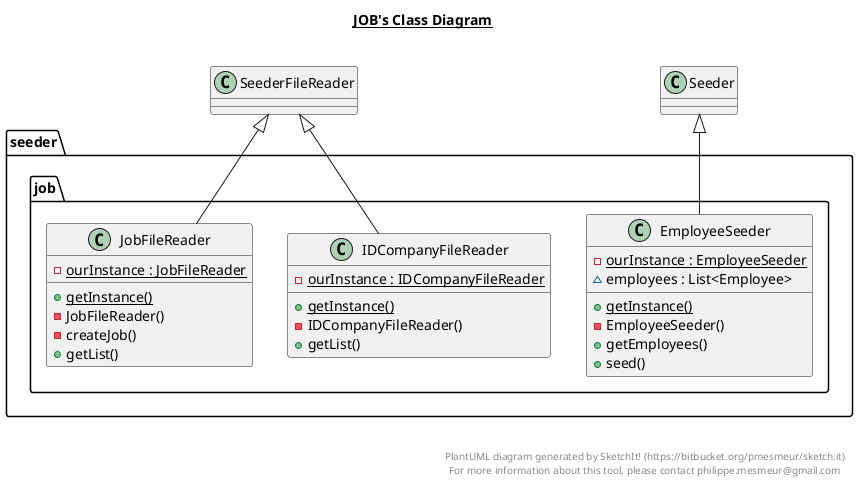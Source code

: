 @startuml

title __JOB's Class Diagram__\n

  package seeder {
    package seeder.job {
      class EmployeeSeeder {
          {static} - ourInstance : EmployeeSeeder
          ~ employees : List<Employee>
          {static} + getInstance()
          - EmployeeSeeder()
          + getEmployees()
          + seed()
      }
    }
  }
  

  package seeder {
    package seeder.job {
      class IDCompanyFileReader {
          {static} - ourInstance : IDCompanyFileReader
          {static} + getInstance()
          - IDCompanyFileReader()
          + getList()
      }
    }
  }
  

  package seeder {
    package seeder.job {
      class JobFileReader {
          {static} - ourInstance : JobFileReader
          {static} + getInstance()
          - JobFileReader()
          - createJob()
          + getList()
      }
    }
  }
  

  EmployeeSeeder -up-|> Seeder
  IDCompanyFileReader -up-|> SeederFileReader
  JobFileReader -up-|> SeederFileReader


right footer


PlantUML diagram generated by SketchIt! (https://bitbucket.org/pmesmeur/sketch.it)
For more information about this tool, please contact philippe.mesmeur@gmail.com
endfooter

@enduml

